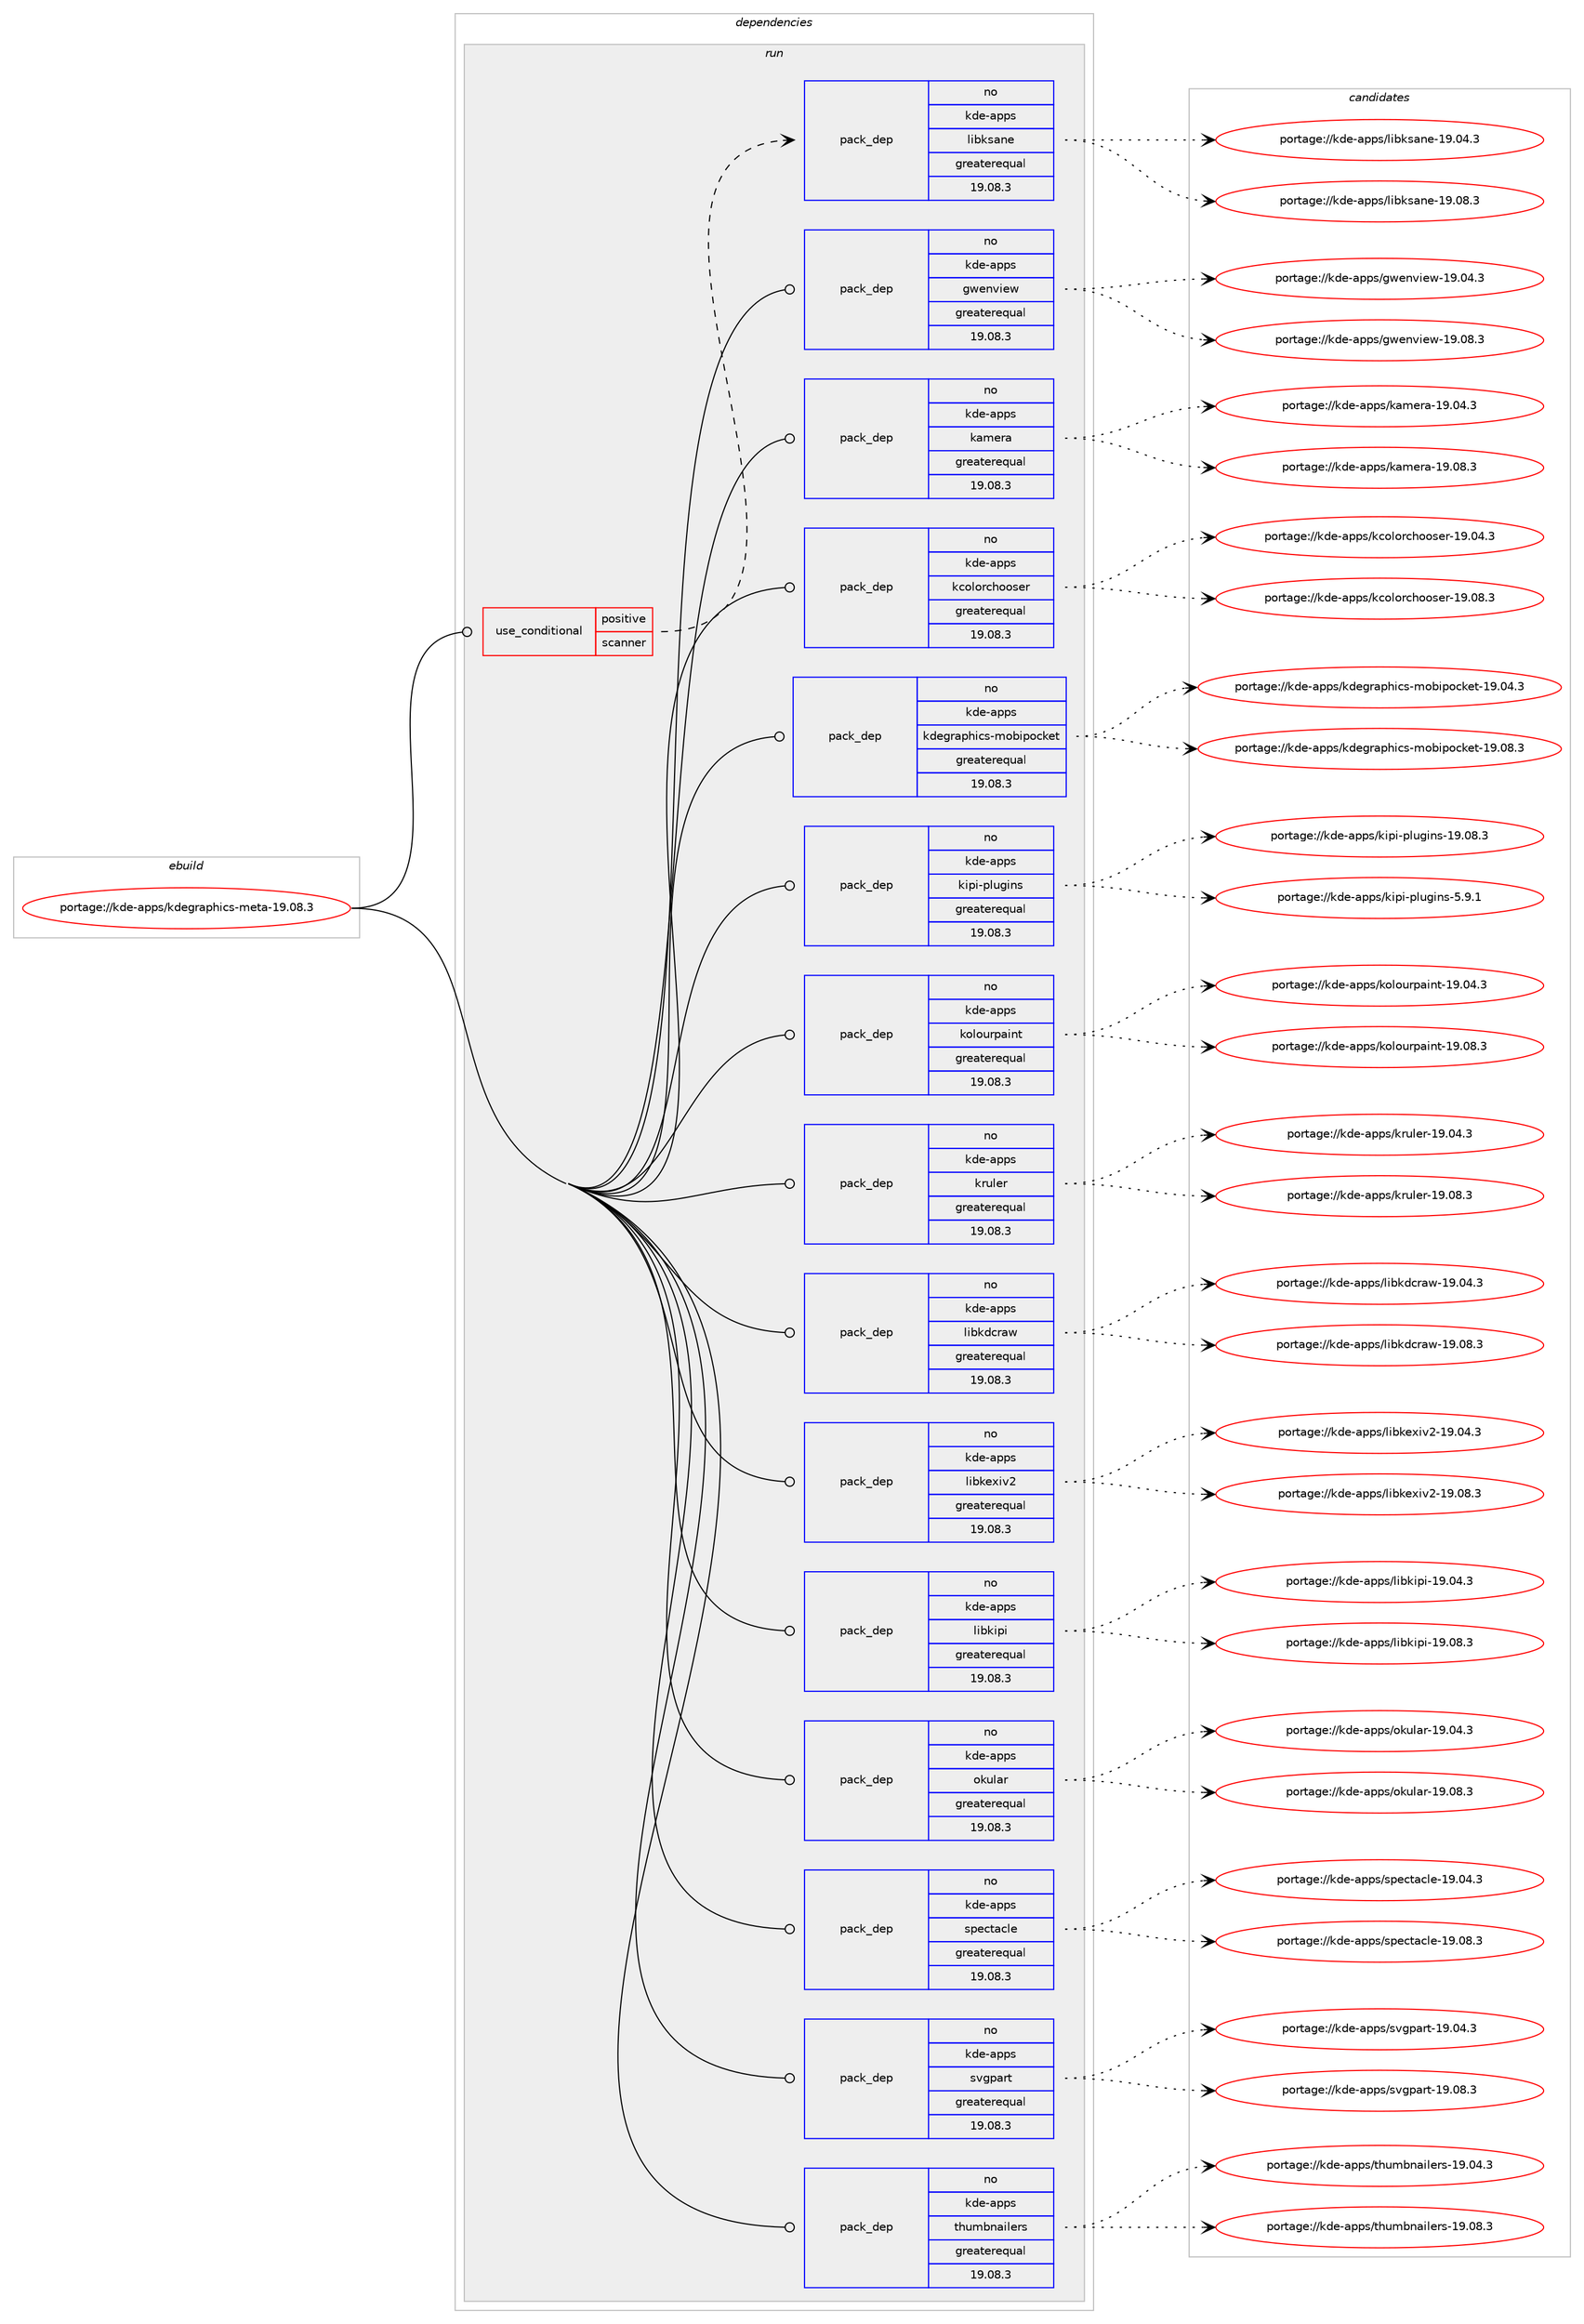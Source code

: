 digraph prolog {

# *************
# Graph options
# *************

newrank=true;
concentrate=true;
compound=true;
graph [rankdir=LR,fontname=Helvetica,fontsize=10,ranksep=1.5];#, ranksep=2.5, nodesep=0.2];
edge  [arrowhead=vee];
node  [fontname=Helvetica,fontsize=10];

# **********
# The ebuild
# **********

subgraph cluster_leftcol {
color=gray;
rank=same;
label=<<i>ebuild</i>>;
id [label="portage://kde-apps/kdegraphics-meta-19.08.3", color=red, width=4, href="../kde-apps/kdegraphics-meta-19.08.3.svg"];
}

# ****************
# The dependencies
# ****************

subgraph cluster_midcol {
color=gray;
label=<<i>dependencies</i>>;
subgraph cluster_compile {
fillcolor="#eeeeee";
style=filled;
label=<<i>compile</i>>;
}
subgraph cluster_compileandrun {
fillcolor="#eeeeee";
style=filled;
label=<<i>compile and run</i>>;
}
subgraph cluster_run {
fillcolor="#eeeeee";
style=filled;
label=<<i>run</i>>;
subgraph cond75085 {
dependency288261 [label=<<TABLE BORDER="0" CELLBORDER="1" CELLSPACING="0" CELLPADDING="4"><TR><TD ROWSPAN="3" CELLPADDING="10">use_conditional</TD></TR><TR><TD>positive</TD></TR><TR><TD>scanner</TD></TR></TABLE>>, shape=none, color=red];
subgraph pack208860 {
dependency288262 [label=<<TABLE BORDER="0" CELLBORDER="1" CELLSPACING="0" CELLPADDING="4" WIDTH="220"><TR><TD ROWSPAN="6" CELLPADDING="30">pack_dep</TD></TR><TR><TD WIDTH="110">no</TD></TR><TR><TD>kde-apps</TD></TR><TR><TD>libksane</TD></TR><TR><TD>greaterequal</TD></TR><TR><TD>19.08.3</TD></TR></TABLE>>, shape=none, color=blue];
}
dependency288261:e -> dependency288262:w [weight=20,style="dashed",arrowhead="vee"];
}
id:e -> dependency288261:w [weight=20,style="solid",arrowhead="odot"];
subgraph pack208861 {
dependency288263 [label=<<TABLE BORDER="0" CELLBORDER="1" CELLSPACING="0" CELLPADDING="4" WIDTH="220"><TR><TD ROWSPAN="6" CELLPADDING="30">pack_dep</TD></TR><TR><TD WIDTH="110">no</TD></TR><TR><TD>kde-apps</TD></TR><TR><TD>gwenview</TD></TR><TR><TD>greaterequal</TD></TR><TR><TD>19.08.3</TD></TR></TABLE>>, shape=none, color=blue];
}
id:e -> dependency288263:w [weight=20,style="solid",arrowhead="odot"];
subgraph pack208862 {
dependency288264 [label=<<TABLE BORDER="0" CELLBORDER="1" CELLSPACING="0" CELLPADDING="4" WIDTH="220"><TR><TD ROWSPAN="6" CELLPADDING="30">pack_dep</TD></TR><TR><TD WIDTH="110">no</TD></TR><TR><TD>kde-apps</TD></TR><TR><TD>kamera</TD></TR><TR><TD>greaterequal</TD></TR><TR><TD>19.08.3</TD></TR></TABLE>>, shape=none, color=blue];
}
id:e -> dependency288264:w [weight=20,style="solid",arrowhead="odot"];
subgraph pack208863 {
dependency288265 [label=<<TABLE BORDER="0" CELLBORDER="1" CELLSPACING="0" CELLPADDING="4" WIDTH="220"><TR><TD ROWSPAN="6" CELLPADDING="30">pack_dep</TD></TR><TR><TD WIDTH="110">no</TD></TR><TR><TD>kde-apps</TD></TR><TR><TD>kcolorchooser</TD></TR><TR><TD>greaterequal</TD></TR><TR><TD>19.08.3</TD></TR></TABLE>>, shape=none, color=blue];
}
id:e -> dependency288265:w [weight=20,style="solid",arrowhead="odot"];
subgraph pack208864 {
dependency288266 [label=<<TABLE BORDER="0" CELLBORDER="1" CELLSPACING="0" CELLPADDING="4" WIDTH="220"><TR><TD ROWSPAN="6" CELLPADDING="30">pack_dep</TD></TR><TR><TD WIDTH="110">no</TD></TR><TR><TD>kde-apps</TD></TR><TR><TD>kdegraphics-mobipocket</TD></TR><TR><TD>greaterequal</TD></TR><TR><TD>19.08.3</TD></TR></TABLE>>, shape=none, color=blue];
}
id:e -> dependency288266:w [weight=20,style="solid",arrowhead="odot"];
subgraph pack208865 {
dependency288267 [label=<<TABLE BORDER="0" CELLBORDER="1" CELLSPACING="0" CELLPADDING="4" WIDTH="220"><TR><TD ROWSPAN="6" CELLPADDING="30">pack_dep</TD></TR><TR><TD WIDTH="110">no</TD></TR><TR><TD>kde-apps</TD></TR><TR><TD>kipi-plugins</TD></TR><TR><TD>greaterequal</TD></TR><TR><TD>19.08.3</TD></TR></TABLE>>, shape=none, color=blue];
}
id:e -> dependency288267:w [weight=20,style="solid",arrowhead="odot"];
subgraph pack208866 {
dependency288268 [label=<<TABLE BORDER="0" CELLBORDER="1" CELLSPACING="0" CELLPADDING="4" WIDTH="220"><TR><TD ROWSPAN="6" CELLPADDING="30">pack_dep</TD></TR><TR><TD WIDTH="110">no</TD></TR><TR><TD>kde-apps</TD></TR><TR><TD>kolourpaint</TD></TR><TR><TD>greaterequal</TD></TR><TR><TD>19.08.3</TD></TR></TABLE>>, shape=none, color=blue];
}
id:e -> dependency288268:w [weight=20,style="solid",arrowhead="odot"];
subgraph pack208867 {
dependency288269 [label=<<TABLE BORDER="0" CELLBORDER="1" CELLSPACING="0" CELLPADDING="4" WIDTH="220"><TR><TD ROWSPAN="6" CELLPADDING="30">pack_dep</TD></TR><TR><TD WIDTH="110">no</TD></TR><TR><TD>kde-apps</TD></TR><TR><TD>kruler</TD></TR><TR><TD>greaterequal</TD></TR><TR><TD>19.08.3</TD></TR></TABLE>>, shape=none, color=blue];
}
id:e -> dependency288269:w [weight=20,style="solid",arrowhead="odot"];
subgraph pack208868 {
dependency288270 [label=<<TABLE BORDER="0" CELLBORDER="1" CELLSPACING="0" CELLPADDING="4" WIDTH="220"><TR><TD ROWSPAN="6" CELLPADDING="30">pack_dep</TD></TR><TR><TD WIDTH="110">no</TD></TR><TR><TD>kde-apps</TD></TR><TR><TD>libkdcraw</TD></TR><TR><TD>greaterequal</TD></TR><TR><TD>19.08.3</TD></TR></TABLE>>, shape=none, color=blue];
}
id:e -> dependency288270:w [weight=20,style="solid",arrowhead="odot"];
subgraph pack208869 {
dependency288271 [label=<<TABLE BORDER="0" CELLBORDER="1" CELLSPACING="0" CELLPADDING="4" WIDTH="220"><TR><TD ROWSPAN="6" CELLPADDING="30">pack_dep</TD></TR><TR><TD WIDTH="110">no</TD></TR><TR><TD>kde-apps</TD></TR><TR><TD>libkexiv2</TD></TR><TR><TD>greaterequal</TD></TR><TR><TD>19.08.3</TD></TR></TABLE>>, shape=none, color=blue];
}
id:e -> dependency288271:w [weight=20,style="solid",arrowhead="odot"];
subgraph pack208870 {
dependency288272 [label=<<TABLE BORDER="0" CELLBORDER="1" CELLSPACING="0" CELLPADDING="4" WIDTH="220"><TR><TD ROWSPAN="6" CELLPADDING="30">pack_dep</TD></TR><TR><TD WIDTH="110">no</TD></TR><TR><TD>kde-apps</TD></TR><TR><TD>libkipi</TD></TR><TR><TD>greaterequal</TD></TR><TR><TD>19.08.3</TD></TR></TABLE>>, shape=none, color=blue];
}
id:e -> dependency288272:w [weight=20,style="solid",arrowhead="odot"];
subgraph pack208871 {
dependency288273 [label=<<TABLE BORDER="0" CELLBORDER="1" CELLSPACING="0" CELLPADDING="4" WIDTH="220"><TR><TD ROWSPAN="6" CELLPADDING="30">pack_dep</TD></TR><TR><TD WIDTH="110">no</TD></TR><TR><TD>kde-apps</TD></TR><TR><TD>okular</TD></TR><TR><TD>greaterequal</TD></TR><TR><TD>19.08.3</TD></TR></TABLE>>, shape=none, color=blue];
}
id:e -> dependency288273:w [weight=20,style="solid",arrowhead="odot"];
subgraph pack208872 {
dependency288274 [label=<<TABLE BORDER="0" CELLBORDER="1" CELLSPACING="0" CELLPADDING="4" WIDTH="220"><TR><TD ROWSPAN="6" CELLPADDING="30">pack_dep</TD></TR><TR><TD WIDTH="110">no</TD></TR><TR><TD>kde-apps</TD></TR><TR><TD>spectacle</TD></TR><TR><TD>greaterequal</TD></TR><TR><TD>19.08.3</TD></TR></TABLE>>, shape=none, color=blue];
}
id:e -> dependency288274:w [weight=20,style="solid",arrowhead="odot"];
subgraph pack208873 {
dependency288275 [label=<<TABLE BORDER="0" CELLBORDER="1" CELLSPACING="0" CELLPADDING="4" WIDTH="220"><TR><TD ROWSPAN="6" CELLPADDING="30">pack_dep</TD></TR><TR><TD WIDTH="110">no</TD></TR><TR><TD>kde-apps</TD></TR><TR><TD>svgpart</TD></TR><TR><TD>greaterequal</TD></TR><TR><TD>19.08.3</TD></TR></TABLE>>, shape=none, color=blue];
}
id:e -> dependency288275:w [weight=20,style="solid",arrowhead="odot"];
subgraph pack208874 {
dependency288276 [label=<<TABLE BORDER="0" CELLBORDER="1" CELLSPACING="0" CELLPADDING="4" WIDTH="220"><TR><TD ROWSPAN="6" CELLPADDING="30">pack_dep</TD></TR><TR><TD WIDTH="110">no</TD></TR><TR><TD>kde-apps</TD></TR><TR><TD>thumbnailers</TD></TR><TR><TD>greaterequal</TD></TR><TR><TD>19.08.3</TD></TR></TABLE>>, shape=none, color=blue];
}
id:e -> dependency288276:w [weight=20,style="solid",arrowhead="odot"];
}
}

# **************
# The candidates
# **************

subgraph cluster_choices {
rank=same;
color=gray;
label=<<i>candidates</i>>;

subgraph choice208860 {
color=black;
nodesep=1;
choiceportage10710010145971121121154710810598107115971101014549574648524651 [label="portage://kde-apps/libksane-19.04.3", color=red, width=4,href="../kde-apps/libksane-19.04.3.svg"];
choiceportage10710010145971121121154710810598107115971101014549574648564651 [label="portage://kde-apps/libksane-19.08.3", color=red, width=4,href="../kde-apps/libksane-19.08.3.svg"];
dependency288262:e -> choiceportage10710010145971121121154710810598107115971101014549574648524651:w [style=dotted,weight="100"];
dependency288262:e -> choiceportage10710010145971121121154710810598107115971101014549574648564651:w [style=dotted,weight="100"];
}
subgraph choice208861 {
color=black;
nodesep=1;
choiceportage1071001014597112112115471031191011101181051011194549574648524651 [label="portage://kde-apps/gwenview-19.04.3", color=red, width=4,href="../kde-apps/gwenview-19.04.3.svg"];
choiceportage1071001014597112112115471031191011101181051011194549574648564651 [label="portage://kde-apps/gwenview-19.08.3", color=red, width=4,href="../kde-apps/gwenview-19.08.3.svg"];
dependency288263:e -> choiceportage1071001014597112112115471031191011101181051011194549574648524651:w [style=dotted,weight="100"];
dependency288263:e -> choiceportage1071001014597112112115471031191011101181051011194549574648564651:w [style=dotted,weight="100"];
}
subgraph choice208862 {
color=black;
nodesep=1;
choiceportage10710010145971121121154710797109101114974549574648524651 [label="portage://kde-apps/kamera-19.04.3", color=red, width=4,href="../kde-apps/kamera-19.04.3.svg"];
choiceportage10710010145971121121154710797109101114974549574648564651 [label="portage://kde-apps/kamera-19.08.3", color=red, width=4,href="../kde-apps/kamera-19.08.3.svg"];
dependency288264:e -> choiceportage10710010145971121121154710797109101114974549574648524651:w [style=dotted,weight="100"];
dependency288264:e -> choiceportage10710010145971121121154710797109101114974549574648564651:w [style=dotted,weight="100"];
}
subgraph choice208863 {
color=black;
nodesep=1;
choiceportage10710010145971121121154710799111108111114991041111111151011144549574648524651 [label="portage://kde-apps/kcolorchooser-19.04.3", color=red, width=4,href="../kde-apps/kcolorchooser-19.04.3.svg"];
choiceportage10710010145971121121154710799111108111114991041111111151011144549574648564651 [label="portage://kde-apps/kcolorchooser-19.08.3", color=red, width=4,href="../kde-apps/kcolorchooser-19.08.3.svg"];
dependency288265:e -> choiceportage10710010145971121121154710799111108111114991041111111151011144549574648524651:w [style=dotted,weight="100"];
dependency288265:e -> choiceportage10710010145971121121154710799111108111114991041111111151011144549574648564651:w [style=dotted,weight="100"];
}
subgraph choice208864 {
color=black;
nodesep=1;
choiceportage10710010145971121121154710710010110311497112104105991154510911198105112111991071011164549574648524651 [label="portage://kde-apps/kdegraphics-mobipocket-19.04.3", color=red, width=4,href="../kde-apps/kdegraphics-mobipocket-19.04.3.svg"];
choiceportage10710010145971121121154710710010110311497112104105991154510911198105112111991071011164549574648564651 [label="portage://kde-apps/kdegraphics-mobipocket-19.08.3", color=red, width=4,href="../kde-apps/kdegraphics-mobipocket-19.08.3.svg"];
dependency288266:e -> choiceportage10710010145971121121154710710010110311497112104105991154510911198105112111991071011164549574648524651:w [style=dotted,weight="100"];
dependency288266:e -> choiceportage10710010145971121121154710710010110311497112104105991154510911198105112111991071011164549574648564651:w [style=dotted,weight="100"];
}
subgraph choice208865 {
color=black;
nodesep=1;
choiceportage107100101459711211211547107105112105451121081171031051101154549574648564651 [label="portage://kde-apps/kipi-plugins-19.08.3", color=red, width=4,href="../kde-apps/kipi-plugins-19.08.3.svg"];
choiceportage10710010145971121121154710710511210545112108117103105110115455346574649 [label="portage://kde-apps/kipi-plugins-5.9.1", color=red, width=4,href="../kde-apps/kipi-plugins-5.9.1.svg"];
dependency288267:e -> choiceportage107100101459711211211547107105112105451121081171031051101154549574648564651:w [style=dotted,weight="100"];
dependency288267:e -> choiceportage10710010145971121121154710710511210545112108117103105110115455346574649:w [style=dotted,weight="100"];
}
subgraph choice208866 {
color=black;
nodesep=1;
choiceportage107100101459711211211547107111108111117114112971051101164549574648524651 [label="portage://kde-apps/kolourpaint-19.04.3", color=red, width=4,href="../kde-apps/kolourpaint-19.04.3.svg"];
choiceportage107100101459711211211547107111108111117114112971051101164549574648564651 [label="portage://kde-apps/kolourpaint-19.08.3", color=red, width=4,href="../kde-apps/kolourpaint-19.08.3.svg"];
dependency288268:e -> choiceportage107100101459711211211547107111108111117114112971051101164549574648524651:w [style=dotted,weight="100"];
dependency288268:e -> choiceportage107100101459711211211547107111108111117114112971051101164549574648564651:w [style=dotted,weight="100"];
}
subgraph choice208867 {
color=black;
nodesep=1;
choiceportage1071001014597112112115471071141171081011144549574648524651 [label="portage://kde-apps/kruler-19.04.3", color=red, width=4,href="../kde-apps/kruler-19.04.3.svg"];
choiceportage1071001014597112112115471071141171081011144549574648564651 [label="portage://kde-apps/kruler-19.08.3", color=red, width=4,href="../kde-apps/kruler-19.08.3.svg"];
dependency288269:e -> choiceportage1071001014597112112115471071141171081011144549574648524651:w [style=dotted,weight="100"];
dependency288269:e -> choiceportage1071001014597112112115471071141171081011144549574648564651:w [style=dotted,weight="100"];
}
subgraph choice208868 {
color=black;
nodesep=1;
choiceportage1071001014597112112115471081059810710099114971194549574648524651 [label="portage://kde-apps/libkdcraw-19.04.3", color=red, width=4,href="../kde-apps/libkdcraw-19.04.3.svg"];
choiceportage1071001014597112112115471081059810710099114971194549574648564651 [label="portage://kde-apps/libkdcraw-19.08.3", color=red, width=4,href="../kde-apps/libkdcraw-19.08.3.svg"];
dependency288270:e -> choiceportage1071001014597112112115471081059810710099114971194549574648524651:w [style=dotted,weight="100"];
dependency288270:e -> choiceportage1071001014597112112115471081059810710099114971194549574648564651:w [style=dotted,weight="100"];
}
subgraph choice208869 {
color=black;
nodesep=1;
choiceportage10710010145971121121154710810598107101120105118504549574648524651 [label="portage://kde-apps/libkexiv2-19.04.3", color=red, width=4,href="../kde-apps/libkexiv2-19.04.3.svg"];
choiceportage10710010145971121121154710810598107101120105118504549574648564651 [label="portage://kde-apps/libkexiv2-19.08.3", color=red, width=4,href="../kde-apps/libkexiv2-19.08.3.svg"];
dependency288271:e -> choiceportage10710010145971121121154710810598107101120105118504549574648524651:w [style=dotted,weight="100"];
dependency288271:e -> choiceportage10710010145971121121154710810598107101120105118504549574648564651:w [style=dotted,weight="100"];
}
subgraph choice208870 {
color=black;
nodesep=1;
choiceportage107100101459711211211547108105981071051121054549574648524651 [label="portage://kde-apps/libkipi-19.04.3", color=red, width=4,href="../kde-apps/libkipi-19.04.3.svg"];
choiceportage107100101459711211211547108105981071051121054549574648564651 [label="portage://kde-apps/libkipi-19.08.3", color=red, width=4,href="../kde-apps/libkipi-19.08.3.svg"];
dependency288272:e -> choiceportage107100101459711211211547108105981071051121054549574648524651:w [style=dotted,weight="100"];
dependency288272:e -> choiceportage107100101459711211211547108105981071051121054549574648564651:w [style=dotted,weight="100"];
}
subgraph choice208871 {
color=black;
nodesep=1;
choiceportage107100101459711211211547111107117108971144549574648524651 [label="portage://kde-apps/okular-19.04.3", color=red, width=4,href="../kde-apps/okular-19.04.3.svg"];
choiceportage107100101459711211211547111107117108971144549574648564651 [label="portage://kde-apps/okular-19.08.3", color=red, width=4,href="../kde-apps/okular-19.08.3.svg"];
dependency288273:e -> choiceportage107100101459711211211547111107117108971144549574648524651:w [style=dotted,weight="100"];
dependency288273:e -> choiceportage107100101459711211211547111107117108971144549574648564651:w [style=dotted,weight="100"];
}
subgraph choice208872 {
color=black;
nodesep=1;
choiceportage1071001014597112112115471151121019911697991081014549574648524651 [label="portage://kde-apps/spectacle-19.04.3", color=red, width=4,href="../kde-apps/spectacle-19.04.3.svg"];
choiceportage1071001014597112112115471151121019911697991081014549574648564651 [label="portage://kde-apps/spectacle-19.08.3", color=red, width=4,href="../kde-apps/spectacle-19.08.3.svg"];
dependency288274:e -> choiceportage1071001014597112112115471151121019911697991081014549574648524651:w [style=dotted,weight="100"];
dependency288274:e -> choiceportage1071001014597112112115471151121019911697991081014549574648564651:w [style=dotted,weight="100"];
}
subgraph choice208873 {
color=black;
nodesep=1;
choiceportage107100101459711211211547115118103112971141164549574648524651 [label="portage://kde-apps/svgpart-19.04.3", color=red, width=4,href="../kde-apps/svgpart-19.04.3.svg"];
choiceportage107100101459711211211547115118103112971141164549574648564651 [label="portage://kde-apps/svgpart-19.08.3", color=red, width=4,href="../kde-apps/svgpart-19.08.3.svg"];
dependency288275:e -> choiceportage107100101459711211211547115118103112971141164549574648524651:w [style=dotted,weight="100"];
dependency288275:e -> choiceportage107100101459711211211547115118103112971141164549574648564651:w [style=dotted,weight="100"];
}
subgraph choice208874 {
color=black;
nodesep=1;
choiceportage10710010145971121121154711610411710998110971051081011141154549574648524651 [label="portage://kde-apps/thumbnailers-19.04.3", color=red, width=4,href="../kde-apps/thumbnailers-19.04.3.svg"];
choiceportage10710010145971121121154711610411710998110971051081011141154549574648564651 [label="portage://kde-apps/thumbnailers-19.08.3", color=red, width=4,href="../kde-apps/thumbnailers-19.08.3.svg"];
dependency288276:e -> choiceportage10710010145971121121154711610411710998110971051081011141154549574648524651:w [style=dotted,weight="100"];
dependency288276:e -> choiceportage10710010145971121121154711610411710998110971051081011141154549574648564651:w [style=dotted,weight="100"];
}
}

}

